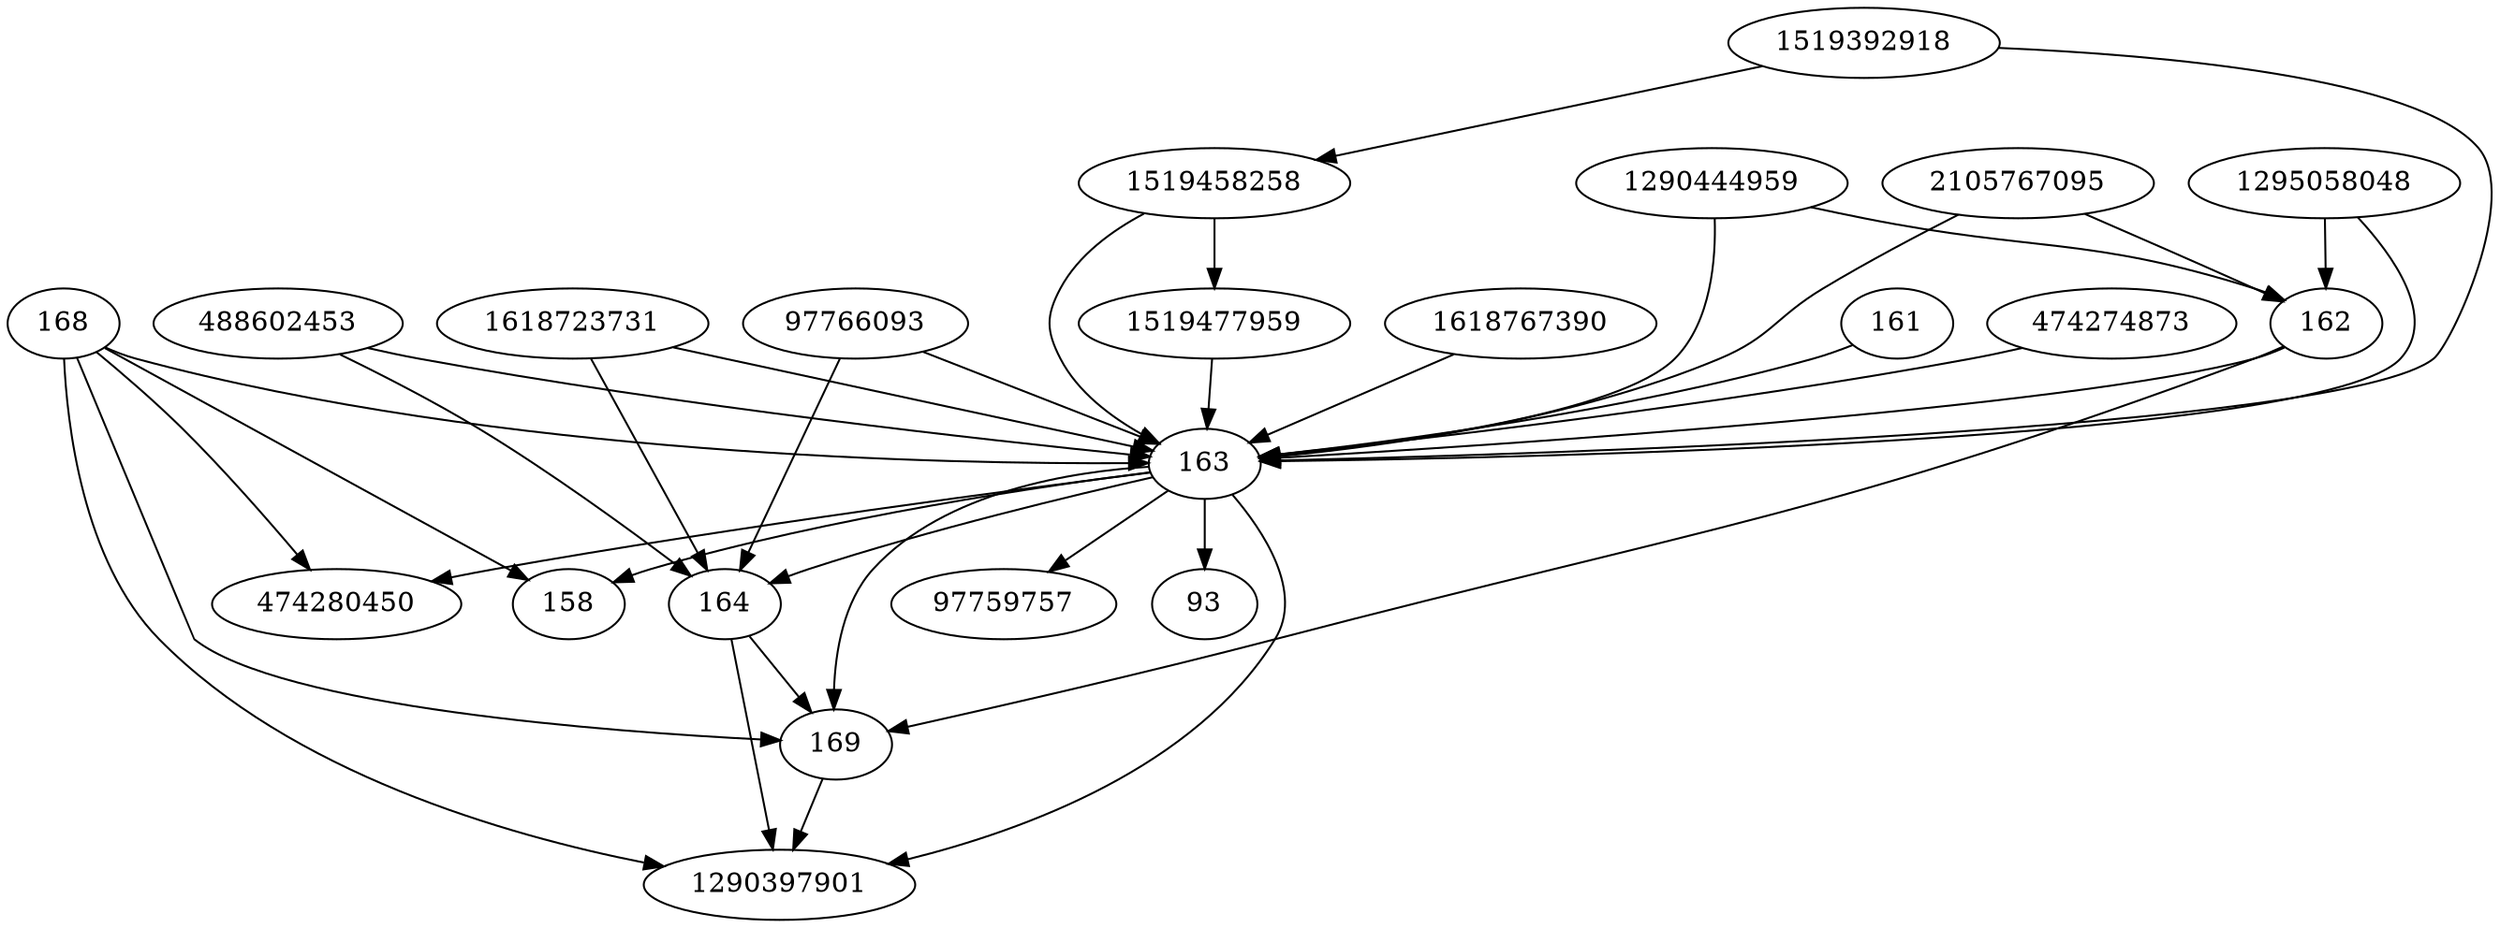 strict digraph  {
1295058048;
474280450;
97759757;
1618723731;
1519392918;
1618767390;
158;
1290444959;
161;
162;
163;
164;
168;
169;
2105767095;
474274873;
1519477959;
97766093;
1290397901;
1519458258;
488602453;
93;
1295058048 -> 162;
1295058048 -> 163;
1618723731 -> 163;
1618723731 -> 164;
1519392918 -> 163;
1519392918 -> 1519458258;
1618767390 -> 163;
1290444959 -> 162;
1290444959 -> 163;
161 -> 163;
162 -> 163;
162 -> 169;
163 -> 97759757;
163 -> 164;
163 -> 169;
163 -> 158;
163 -> 474280450;
163 -> 1290397901;
163 -> 93;
164 -> 169;
164 -> 1290397901;
168 -> 169;
168 -> 158;
168 -> 163;
168 -> 474280450;
168 -> 1290397901;
169 -> 1290397901;
2105767095 -> 162;
2105767095 -> 163;
474274873 -> 163;
1519477959 -> 163;
97766093 -> 163;
97766093 -> 164;
1519458258 -> 163;
1519458258 -> 1519477959;
488602453 -> 163;
488602453 -> 164;
}
